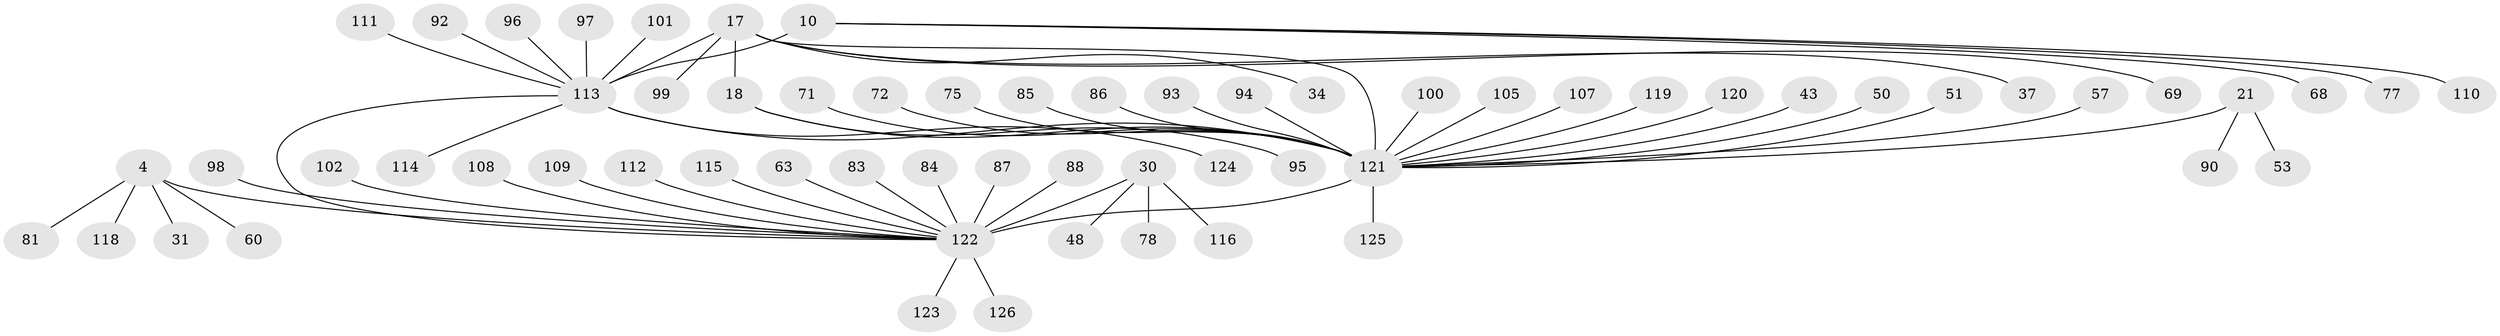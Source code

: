 // original degree distribution, {8: 0.031746031746031744, 9: 0.03968253968253968, 10: 0.047619047619047616, 6: 0.03968253968253968, 12: 0.015873015873015872, 5: 0.007936507936507936, 13: 0.007936507936507936, 7: 0.031746031746031744, 11: 0.015873015873015872, 1: 0.6031746031746031, 2: 0.1111111111111111, 3: 0.03968253968253968, 4: 0.007936507936507936}
// Generated by graph-tools (version 1.1) at 2025/57/03/04/25 21:57:36]
// undirected, 63 vertices, 65 edges
graph export_dot {
graph [start="1"]
  node [color=gray90,style=filled];
  4 [super="+1"];
  10 [super="+8"];
  17 [super="+14"];
  18 [super="+15"];
  21 [super="+19"];
  30 [super="+27"];
  31;
  34;
  37;
  43;
  48;
  50;
  51;
  53;
  57;
  60;
  63;
  68;
  69;
  71;
  72;
  75;
  77;
  78;
  81;
  83;
  84;
  85;
  86;
  87;
  88;
  90;
  92;
  93;
  94;
  95;
  96;
  97;
  98 [super="+44"];
  99;
  100;
  101;
  102;
  105 [super="+62"];
  107;
  108 [super="+47"];
  109;
  110;
  111 [super="+45"];
  112;
  113 [super="+66+12+11+32+64+67+74+82+89"];
  114;
  115;
  116;
  118;
  119;
  120;
  121 [super="+104+80+91+16+33+38+65+117"];
  122 [super="+73+29+52+26+76+54+55+70"];
  123;
  124;
  125 [super="+79"];
  126;
  4 -- 81;
  4 -- 118;
  4 -- 60;
  4 -- 31;
  4 -- 122 [weight=8];
  10 -- 68;
  10 -- 77;
  10 -- 110;
  10 -- 113 [weight=8];
  17 -- 18 [weight=4];
  17 -- 34;
  17 -- 69;
  17 -- 99;
  17 -- 37;
  17 -- 121 [weight=5];
  17 -- 113;
  18 -- 95;
  18 -- 121 [weight=5];
  21 -- 53;
  21 -- 90;
  21 -- 121 [weight=8];
  30 -- 48;
  30 -- 78;
  30 -- 116;
  30 -- 122 [weight=9];
  43 -- 121;
  50 -- 121;
  51 -- 121;
  57 -- 121;
  63 -- 122;
  71 -- 121;
  72 -- 121;
  75 -- 121;
  83 -- 122;
  84 -- 122;
  85 -- 121;
  86 -- 121;
  87 -- 122 [weight=2];
  88 -- 122;
  92 -- 113;
  93 -- 121;
  94 -- 121;
  96 -- 113;
  97 -- 113;
  98 -- 122;
  100 -- 121;
  101 -- 113;
  102 -- 122;
  105 -- 121;
  107 -- 121;
  108 -- 122;
  109 -- 122;
  111 -- 113;
  112 -- 122;
  113 -- 121 [weight=4];
  113 -- 114;
  113 -- 124;
  113 -- 122 [weight=2];
  115 -- 122;
  119 -- 121;
  120 -- 121;
  121 -- 125;
  121 -- 122 [weight=7];
  122 -- 123;
  122 -- 126;
}
